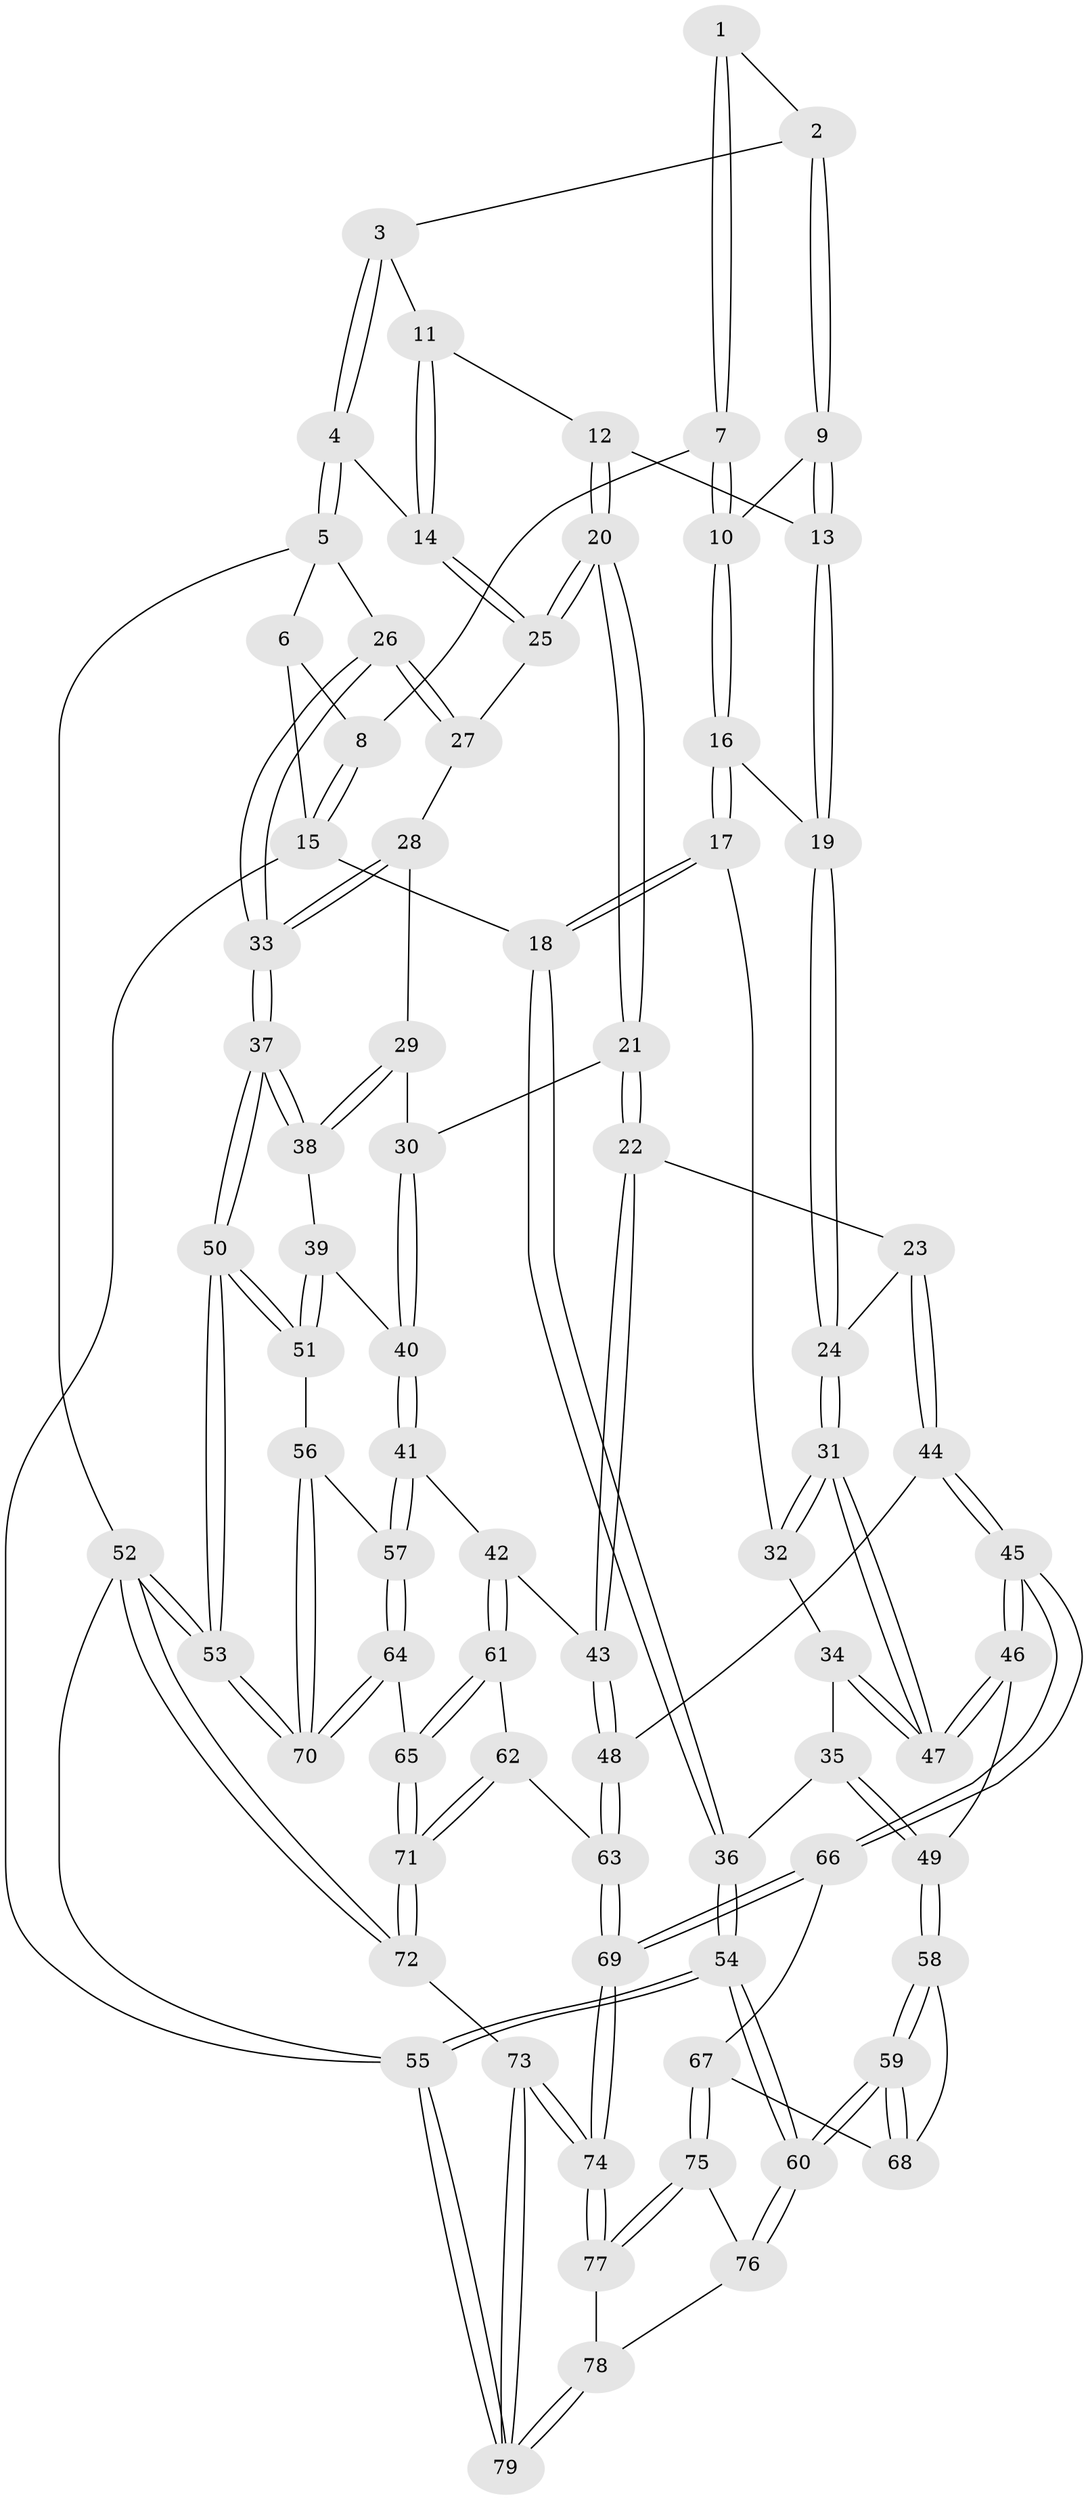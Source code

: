 // coarse degree distribution, {3: 0.34782608695652173, 6: 0.13043478260869565, 7: 0.13043478260869565, 4: 0.2608695652173913, 5: 0.13043478260869565}
// Generated by graph-tools (version 1.1) at 2025/21/03/04/25 18:21:11]
// undirected, 79 vertices, 194 edges
graph export_dot {
graph [start="1"]
  node [color=gray90,style=filled];
  1 [pos="+0.24910094618839762+0"];
  2 [pos="+0.32609559476209626+0"];
  3 [pos="+0.7273892577724428+0"];
  4 [pos="+1+0"];
  5 [pos="+1+0"];
  6 [pos="+0.05113378629933431+0"];
  7 [pos="+0.10351557040068515+0.08302919921786205"];
  8 [pos="+0.03216715510729741+0.10958877361139009"];
  9 [pos="+0.35843345605732113+0.07004920525936018"];
  10 [pos="+0.2339882574844245+0.1906263052419927"];
  11 [pos="+0.6746319042994952+0.020001831860596175"];
  12 [pos="+0.5117392019136432+0.1825774922880287"];
  13 [pos="+0.48981231566565914+0.17969813231978415"];
  14 [pos="+0.7855561700311958+0.24563650947246524"];
  15 [pos="+0+0.23722013324737204"];
  16 [pos="+0.21923719442003237+0.2787192923556165"];
  17 [pos="+0.19947462286768383+0.2951986912167798"];
  18 [pos="+0+0.3453354172002615"];
  19 [pos="+0.36668338500141257+0.3272677511923666"];
  20 [pos="+0.6490078549504595+0.3694703270475505"];
  21 [pos="+0.647361526338962+0.37692878253871714"];
  22 [pos="+0.5973721825931225+0.44828168430588144"];
  23 [pos="+0.49916147264297855+0.4665354132165131"];
  24 [pos="+0.41667105548178157+0.44195916951014436"];
  25 [pos="+0.7868867861220926+0.2607851016730882"];
  26 [pos="+1+0"];
  27 [pos="+0.8462687719832392+0.27829951118593554"];
  28 [pos="+0.9089823572046071+0.32740743502521696"];
  29 [pos="+0.840736427683608+0.4724467847056575"];
  30 [pos="+0.8155484533737568+0.47675026598561204"];
  31 [pos="+0.3061252756996039+0.5099909061087322"];
  32 [pos="+0.21740593926244214+0.40626214106108854"];
  33 [pos="+1+0.4148980836385108"];
  34 [pos="+0.10911904214434286+0.5180364675034317"];
  35 [pos="+0.07792313798655448+0.5191535279257635"];
  36 [pos="+0+0.417096273724097"];
  37 [pos="+1+0.47053055287133944"];
  38 [pos="+0.931801803843805+0.5138496471904814"];
  39 [pos="+0.875754196122663+0.5898521691628257"];
  40 [pos="+0.7908094474169828+0.6161596172801417"];
  41 [pos="+0.7695910088141226+0.6390764453607162"];
  42 [pos="+0.7464825921478729+0.644791339990576"];
  43 [pos="+0.6416648825896034+0.5694810606264687"];
  44 [pos="+0.44150477942824373+0.6522076539507348"];
  45 [pos="+0.3360631061109161+0.6829829929377433"];
  46 [pos="+0.27865675030035253+0.6205302366742433"];
  47 [pos="+0.27287889521681125+0.5824312001633428"];
  48 [pos="+0.5388494525423587+0.7070059723281789"];
  49 [pos="+0.1256969868732531+0.70321772435542"];
  50 [pos="+1+0.5928583005504948"];
  51 [pos="+0.9677356567544936+0.6786087297980166"];
  52 [pos="+1+1"];
  53 [pos="+1+1"];
  54 [pos="+0+1"];
  55 [pos="+0+1"];
  56 [pos="+0.9126588784176408+0.7255131180644785"];
  57 [pos="+0.8981361541608185+0.7286910870788088"];
  58 [pos="+0.11906780468149214+0.713635511223072"];
  59 [pos="+0+0.9360845745476465"];
  60 [pos="+0+1"];
  61 [pos="+0.7095759104791488+0.7692415966917381"];
  62 [pos="+0.6212528790904633+0.7794991905392027"];
  63 [pos="+0.5516331108532105+0.7540402053871368"];
  64 [pos="+0.8183304580521902+0.8594041988985406"];
  65 [pos="+0.7710593300416675+0.8541240186529206"];
  66 [pos="+0.33251593624718373+0.7633289268475579"];
  67 [pos="+0.3223106913945334+0.776622284908613"];
  68 [pos="+0.252692394691457+0.7751011255347799"];
  69 [pos="+0.4819953885141466+0.8357994487375152"];
  70 [pos="+1+1"];
  71 [pos="+0.6036634200359351+1"];
  72 [pos="+0.5385810302692245+1"];
  73 [pos="+0.520696636772617+1"];
  74 [pos="+0.49474173950606504+1"];
  75 [pos="+0.31810289280699583+0.7906798907349576"];
  76 [pos="+0.3079549584744898+0.8050412644751134"];
  77 [pos="+0.36043378224652733+0.8812499144495041"];
  78 [pos="+0.26966768801196944+0.9446055839535926"];
  79 [pos="+0.1420275723649288+1"];
  1 -- 2;
  1 -- 7;
  1 -- 7;
  2 -- 3;
  2 -- 9;
  2 -- 9;
  3 -- 4;
  3 -- 4;
  3 -- 11;
  4 -- 5;
  4 -- 5;
  4 -- 14;
  5 -- 6;
  5 -- 26;
  5 -- 52;
  6 -- 8;
  6 -- 15;
  7 -- 8;
  7 -- 10;
  7 -- 10;
  8 -- 15;
  8 -- 15;
  9 -- 10;
  9 -- 13;
  9 -- 13;
  10 -- 16;
  10 -- 16;
  11 -- 12;
  11 -- 14;
  11 -- 14;
  12 -- 13;
  12 -- 20;
  12 -- 20;
  13 -- 19;
  13 -- 19;
  14 -- 25;
  14 -- 25;
  15 -- 18;
  15 -- 55;
  16 -- 17;
  16 -- 17;
  16 -- 19;
  17 -- 18;
  17 -- 18;
  17 -- 32;
  18 -- 36;
  18 -- 36;
  19 -- 24;
  19 -- 24;
  20 -- 21;
  20 -- 21;
  20 -- 25;
  20 -- 25;
  21 -- 22;
  21 -- 22;
  21 -- 30;
  22 -- 23;
  22 -- 43;
  22 -- 43;
  23 -- 24;
  23 -- 44;
  23 -- 44;
  24 -- 31;
  24 -- 31;
  25 -- 27;
  26 -- 27;
  26 -- 27;
  26 -- 33;
  26 -- 33;
  27 -- 28;
  28 -- 29;
  28 -- 33;
  28 -- 33;
  29 -- 30;
  29 -- 38;
  29 -- 38;
  30 -- 40;
  30 -- 40;
  31 -- 32;
  31 -- 32;
  31 -- 47;
  31 -- 47;
  32 -- 34;
  33 -- 37;
  33 -- 37;
  34 -- 35;
  34 -- 47;
  34 -- 47;
  35 -- 36;
  35 -- 49;
  35 -- 49;
  36 -- 54;
  36 -- 54;
  37 -- 38;
  37 -- 38;
  37 -- 50;
  37 -- 50;
  38 -- 39;
  39 -- 40;
  39 -- 51;
  39 -- 51;
  40 -- 41;
  40 -- 41;
  41 -- 42;
  41 -- 57;
  41 -- 57;
  42 -- 43;
  42 -- 61;
  42 -- 61;
  43 -- 48;
  43 -- 48;
  44 -- 45;
  44 -- 45;
  44 -- 48;
  45 -- 46;
  45 -- 46;
  45 -- 66;
  45 -- 66;
  46 -- 47;
  46 -- 47;
  46 -- 49;
  48 -- 63;
  48 -- 63;
  49 -- 58;
  49 -- 58;
  50 -- 51;
  50 -- 51;
  50 -- 53;
  50 -- 53;
  51 -- 56;
  52 -- 53;
  52 -- 53;
  52 -- 72;
  52 -- 72;
  52 -- 55;
  53 -- 70;
  53 -- 70;
  54 -- 55;
  54 -- 55;
  54 -- 60;
  54 -- 60;
  55 -- 79;
  55 -- 79;
  56 -- 57;
  56 -- 70;
  56 -- 70;
  57 -- 64;
  57 -- 64;
  58 -- 59;
  58 -- 59;
  58 -- 68;
  59 -- 60;
  59 -- 60;
  59 -- 68;
  59 -- 68;
  60 -- 76;
  60 -- 76;
  61 -- 62;
  61 -- 65;
  61 -- 65;
  62 -- 63;
  62 -- 71;
  62 -- 71;
  63 -- 69;
  63 -- 69;
  64 -- 65;
  64 -- 70;
  64 -- 70;
  65 -- 71;
  65 -- 71;
  66 -- 67;
  66 -- 69;
  66 -- 69;
  67 -- 68;
  67 -- 75;
  67 -- 75;
  69 -- 74;
  69 -- 74;
  71 -- 72;
  71 -- 72;
  72 -- 73;
  73 -- 74;
  73 -- 74;
  73 -- 79;
  73 -- 79;
  74 -- 77;
  74 -- 77;
  75 -- 76;
  75 -- 77;
  75 -- 77;
  76 -- 78;
  77 -- 78;
  78 -- 79;
  78 -- 79;
}
